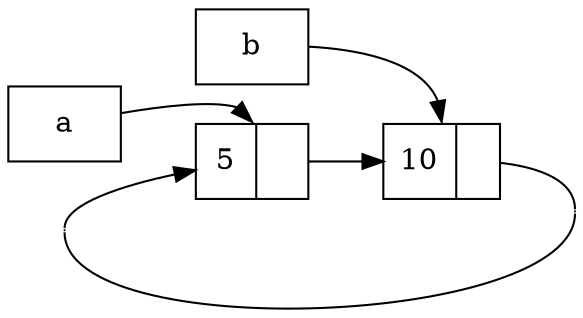 digraph {
    node[shape=record];
    rankdir=LR;

    l1[label="{<data> 5| <next>}"];
    l2[label="{<data> 10| <next>}"];

    {node[shape=point height=0] invisible_start invisible_end}

    a -> l1:n;
    b -> l2:n;
    invisible_start:n -> l1[arrowtail=none];
    invisible_start:s -> invisible_end:s[dir=none];
    l1:next:c -> l2:data;
    l2:next:c -> invisible_end:n[arrowhead=none];
}